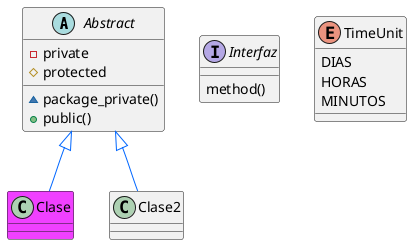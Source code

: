 @startuml diagrama8

    abstract Abstract {
        -private
        #protected
        ~package_private()
        +public()
    }

    interface Interfaz {
        method()
    }

    enum TimeUnit {
        DIAS
        HORAS
        MINUTOS
    }

    class Clase #f040ff

    Abstract <|-[#0066ff]- Clase
    Abstract <|-[#0066ff]- Clase2

@enduml